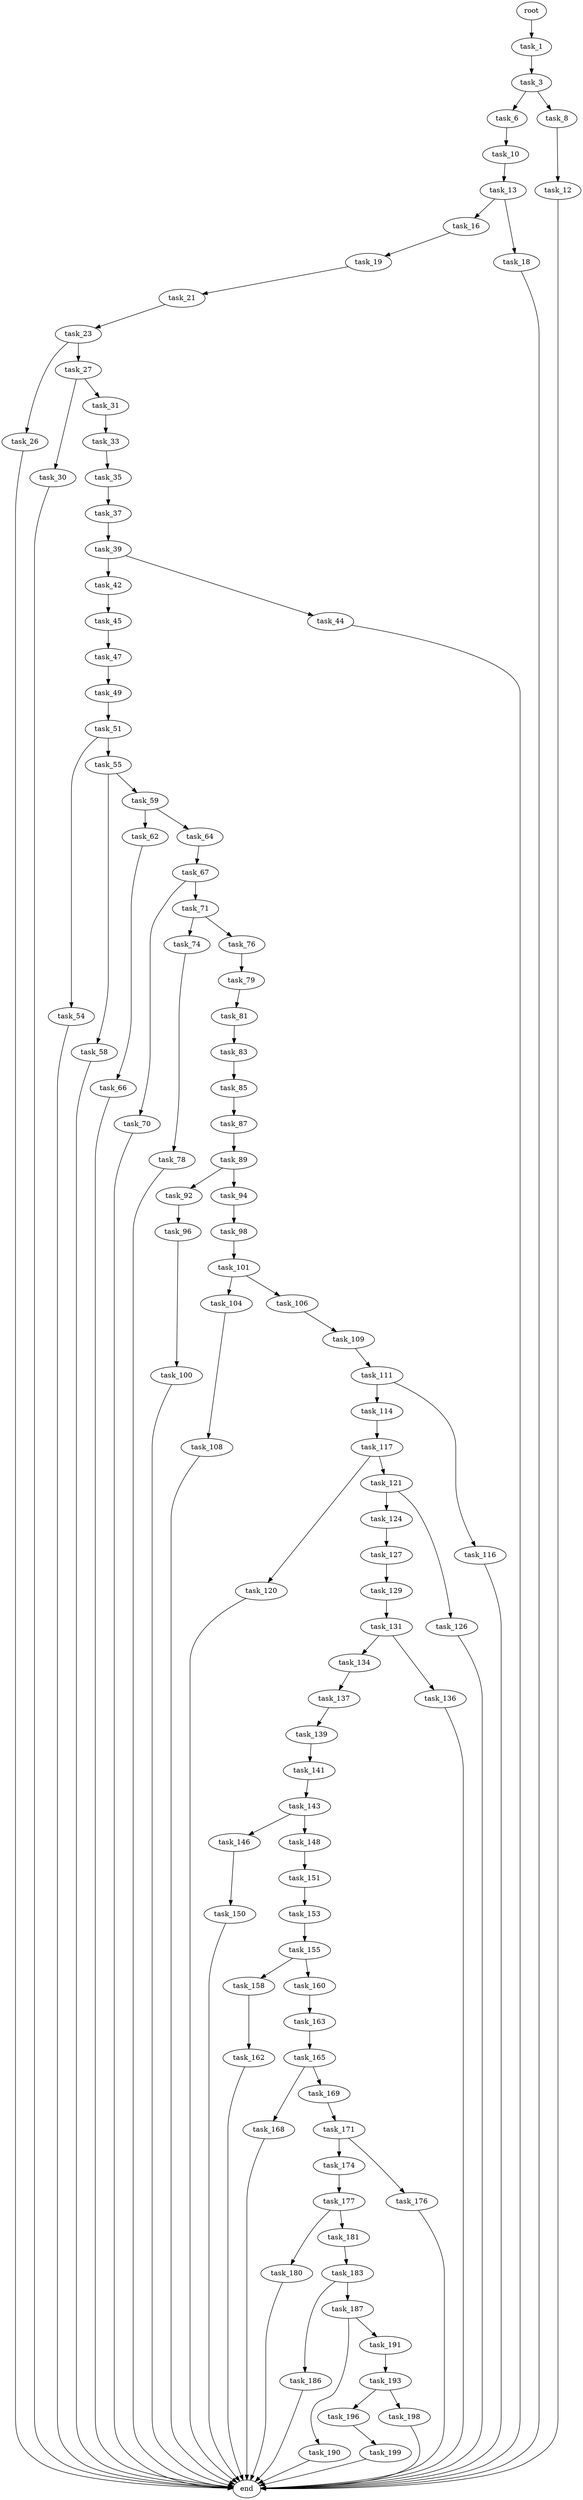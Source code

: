 digraph G {
  root [size="0.000000"];
  task_1 [size="46330260272.000000"];
  task_3 [size="782757789696.000000"];
  task_6 [size="34267616568.000000"];
  task_8 [size="549755813888.000000"];
  task_10 [size="28991029248.000000"];
  task_12 [size="50067972738.000000"];
  task_13 [size="92016276096.000000"];
  end [size="0.000000"];
  task_16 [size="782757789696.000000"];
  task_18 [size="425956256.000000"];
  task_19 [size="196383963969.000000"];
  task_21 [size="46269955593.000000"];
  task_23 [size="28991029248.000000"];
  task_26 [size="1887663427.000000"];
  task_27 [size="144856794876.000000"];
  task_30 [size="108193728996.000000"];
  task_31 [size="7801617782.000000"];
  task_33 [size="549755813888.000000"];
  task_35 [size="178095226997.000000"];
  task_37 [size="98116324736.000000"];
  task_39 [size="196448786412.000000"];
  task_42 [size="782757789696.000000"];
  task_44 [size="134217728000.000000"];
  task_45 [size="75337150391.000000"];
  task_47 [size="32081317447.000000"];
  task_49 [size="68719476736.000000"];
  task_51 [size="39303379130.000000"];
  task_54 [size="2698304127.000000"];
  task_55 [size="16501626511.000000"];
  task_58 [size="28991029248.000000"];
  task_59 [size="181858658931.000000"];
  task_62 [size="134217728000.000000"];
  task_64 [size="91621927004.000000"];
  task_66 [size="77421200172.000000"];
  task_67 [size="13709256472.000000"];
  task_70 [size="3713671220.000000"];
  task_71 [size="782757789696.000000"];
  task_74 [size="29202015798.000000"];
  task_76 [size="549755813888.000000"];
  task_78 [size="368293445632.000000"];
  task_79 [size="11873544648.000000"];
  task_81 [size="21238810811.000000"];
  task_83 [size="705656417476.000000"];
  task_85 [size="445051879507.000000"];
  task_87 [size="28991029248.000000"];
  task_89 [size="1956260627.000000"];
  task_92 [size="1642528963.000000"];
  task_94 [size="396695941374.000000"];
  task_96 [size="2781090958.000000"];
  task_98 [size="106191780687.000000"];
  task_100 [size="1073741824000.000000"];
  task_101 [size="20849114963.000000"];
  task_104 [size="68003430115.000000"];
  task_106 [size="1073741824000.000000"];
  task_108 [size="307408125492.000000"];
  task_109 [size="42633318830.000000"];
  task_111 [size="549755813888.000000"];
  task_114 [size="318374011886.000000"];
  task_116 [size="1073741824000.000000"];
  task_117 [size="1237880454.000000"];
  task_120 [size="296768895359.000000"];
  task_121 [size="368293445632.000000"];
  task_124 [size="68719476736.000000"];
  task_126 [size="1754588327.000000"];
  task_127 [size="31812978997.000000"];
  task_129 [size="782757789696.000000"];
  task_131 [size="28991029248.000000"];
  task_134 [size="199830791352.000000"];
  task_136 [size="171768251668.000000"];
  task_137 [size="231928233984.000000"];
  task_139 [size="134217728000.000000"];
  task_141 [size="24021941542.000000"];
  task_143 [size="782757789696.000000"];
  task_146 [size="1366257245.000000"];
  task_148 [size="549755813888.000000"];
  task_150 [size="28991029248.000000"];
  task_151 [size="3417243256.000000"];
  task_153 [size="675687520.000000"];
  task_155 [size="782757789696.000000"];
  task_158 [size="11145742857.000000"];
  task_160 [size="148387415137.000000"];
  task_162 [size="318402538526.000000"];
  task_163 [size="1073741824000.000000"];
  task_165 [size="368293445632.000000"];
  task_168 [size="20952398833.000000"];
  task_169 [size="17973968380.000000"];
  task_171 [size="11095420900.000000"];
  task_174 [size="8589934592.000000"];
  task_176 [size="301096708355.000000"];
  task_177 [size="5812539394.000000"];
  task_180 [size="6159726074.000000"];
  task_181 [size="134217728000.000000"];
  task_183 [size="79038418308.000000"];
  task_186 [size="650044915293.000000"];
  task_187 [size="335631518903.000000"];
  task_190 [size="782757789696.000000"];
  task_191 [size="37663723965.000000"];
  task_193 [size="68719476736.000000"];
  task_196 [size="300414584085.000000"];
  task_198 [size="134217728000.000000"];
  task_199 [size="85190937474.000000"];

  root -> task_1 [size="1.000000"];
  task_1 -> task_3 [size="838860800.000000"];
  task_3 -> task_6 [size="679477248.000000"];
  task_3 -> task_8 [size="679477248.000000"];
  task_6 -> task_10 [size="134217728.000000"];
  task_8 -> task_12 [size="536870912.000000"];
  task_10 -> task_13 [size="75497472.000000"];
  task_12 -> end [size="1.000000"];
  task_13 -> task_16 [size="134217728.000000"];
  task_13 -> task_18 [size="134217728.000000"];
  task_16 -> task_19 [size="679477248.000000"];
  task_18 -> end [size="1.000000"];
  task_19 -> task_21 [size="301989888.000000"];
  task_21 -> task_23 [size="75497472.000000"];
  task_23 -> task_26 [size="75497472.000000"];
  task_23 -> task_27 [size="75497472.000000"];
  task_26 -> end [size="1.000000"];
  task_27 -> task_30 [size="134217728.000000"];
  task_27 -> task_31 [size="134217728.000000"];
  task_30 -> end [size="1.000000"];
  task_31 -> task_33 [size="209715200.000000"];
  task_33 -> task_35 [size="536870912.000000"];
  task_35 -> task_37 [size="411041792.000000"];
  task_37 -> task_39 [size="209715200.000000"];
  task_39 -> task_42 [size="301989888.000000"];
  task_39 -> task_44 [size="301989888.000000"];
  task_42 -> task_45 [size="679477248.000000"];
  task_44 -> end [size="1.000000"];
  task_45 -> task_47 [size="209715200.000000"];
  task_47 -> task_49 [size="33554432.000000"];
  task_49 -> task_51 [size="134217728.000000"];
  task_51 -> task_54 [size="679477248.000000"];
  task_51 -> task_55 [size="679477248.000000"];
  task_54 -> end [size="1.000000"];
  task_55 -> task_58 [size="301989888.000000"];
  task_55 -> task_59 [size="301989888.000000"];
  task_58 -> end [size="1.000000"];
  task_59 -> task_62 [size="209715200.000000"];
  task_59 -> task_64 [size="209715200.000000"];
  task_62 -> task_66 [size="209715200.000000"];
  task_64 -> task_67 [size="209715200.000000"];
  task_66 -> end [size="1.000000"];
  task_67 -> task_70 [size="838860800.000000"];
  task_67 -> task_71 [size="838860800.000000"];
  task_70 -> end [size="1.000000"];
  task_71 -> task_74 [size="679477248.000000"];
  task_71 -> task_76 [size="679477248.000000"];
  task_74 -> task_78 [size="536870912.000000"];
  task_76 -> task_79 [size="536870912.000000"];
  task_78 -> end [size="1.000000"];
  task_79 -> task_81 [size="301989888.000000"];
  task_81 -> task_83 [size="411041792.000000"];
  task_83 -> task_85 [size="679477248.000000"];
  task_85 -> task_87 [size="679477248.000000"];
  task_87 -> task_89 [size="75497472.000000"];
  task_89 -> task_92 [size="33554432.000000"];
  task_89 -> task_94 [size="33554432.000000"];
  task_92 -> task_96 [size="33554432.000000"];
  task_94 -> task_98 [size="411041792.000000"];
  task_96 -> task_100 [size="75497472.000000"];
  task_98 -> task_101 [size="301989888.000000"];
  task_100 -> end [size="1.000000"];
  task_101 -> task_104 [size="411041792.000000"];
  task_101 -> task_106 [size="411041792.000000"];
  task_104 -> task_108 [size="75497472.000000"];
  task_106 -> task_109 [size="838860800.000000"];
  task_108 -> end [size="1.000000"];
  task_109 -> task_111 [size="33554432.000000"];
  task_111 -> task_114 [size="536870912.000000"];
  task_111 -> task_116 [size="536870912.000000"];
  task_114 -> task_117 [size="301989888.000000"];
  task_116 -> end [size="1.000000"];
  task_117 -> task_120 [size="33554432.000000"];
  task_117 -> task_121 [size="33554432.000000"];
  task_120 -> end [size="1.000000"];
  task_121 -> task_124 [size="411041792.000000"];
  task_121 -> task_126 [size="411041792.000000"];
  task_124 -> task_127 [size="134217728.000000"];
  task_126 -> end [size="1.000000"];
  task_127 -> task_129 [size="838860800.000000"];
  task_129 -> task_131 [size="679477248.000000"];
  task_131 -> task_134 [size="75497472.000000"];
  task_131 -> task_136 [size="75497472.000000"];
  task_134 -> task_137 [size="134217728.000000"];
  task_136 -> end [size="1.000000"];
  task_137 -> task_139 [size="301989888.000000"];
  task_139 -> task_141 [size="209715200.000000"];
  task_141 -> task_143 [size="536870912.000000"];
  task_143 -> task_146 [size="679477248.000000"];
  task_143 -> task_148 [size="679477248.000000"];
  task_146 -> task_150 [size="33554432.000000"];
  task_148 -> task_151 [size="536870912.000000"];
  task_150 -> end [size="1.000000"];
  task_151 -> task_153 [size="209715200.000000"];
  task_153 -> task_155 [size="33554432.000000"];
  task_155 -> task_158 [size="679477248.000000"];
  task_155 -> task_160 [size="679477248.000000"];
  task_158 -> task_162 [size="301989888.000000"];
  task_160 -> task_163 [size="411041792.000000"];
  task_162 -> end [size="1.000000"];
  task_163 -> task_165 [size="838860800.000000"];
  task_165 -> task_168 [size="411041792.000000"];
  task_165 -> task_169 [size="411041792.000000"];
  task_168 -> end [size="1.000000"];
  task_169 -> task_171 [size="536870912.000000"];
  task_171 -> task_174 [size="33554432.000000"];
  task_171 -> task_176 [size="33554432.000000"];
  task_174 -> task_177 [size="33554432.000000"];
  task_176 -> end [size="1.000000"];
  task_177 -> task_180 [size="134217728.000000"];
  task_177 -> task_181 [size="134217728.000000"];
  task_180 -> end [size="1.000000"];
  task_181 -> task_183 [size="209715200.000000"];
  task_183 -> task_186 [size="134217728.000000"];
  task_183 -> task_187 [size="134217728.000000"];
  task_186 -> end [size="1.000000"];
  task_187 -> task_190 [size="301989888.000000"];
  task_187 -> task_191 [size="301989888.000000"];
  task_190 -> end [size="1.000000"];
  task_191 -> task_193 [size="75497472.000000"];
  task_193 -> task_196 [size="134217728.000000"];
  task_193 -> task_198 [size="134217728.000000"];
  task_196 -> task_199 [size="838860800.000000"];
  task_198 -> end [size="1.000000"];
  task_199 -> end [size="1.000000"];
}
